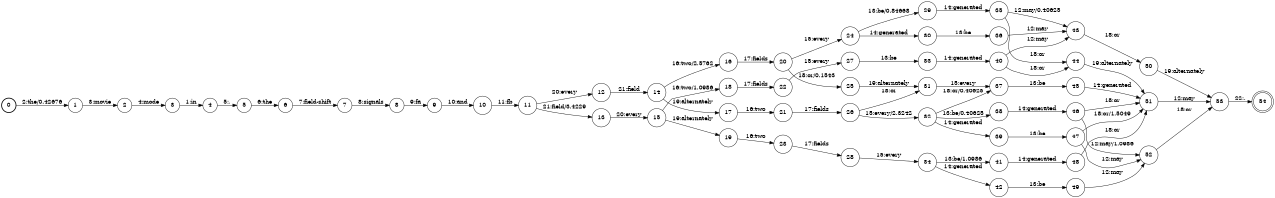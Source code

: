 digraph FST {
rankdir = LR;
size = "8.5,11";
label = "";
center = 1;
orientation = Portrait;
ranksep = "0.4";
nodesep = "0.25";
0 [label = "0", shape = circle, style = bold, fontsize = 14]
	0 -> 1 [label = "2:the/0.42676", fontsize = 14];
1 [label = "1", shape = circle, style = solid, fontsize = 14]
	1 -> 2 [label = "3:movie", fontsize = 14];
2 [label = "2", shape = circle, style = solid, fontsize = 14]
	2 -> 3 [label = "4:mode", fontsize = 14];
3 [label = "3", shape = circle, style = solid, fontsize = 14]
	3 -> 4 [label = "1:in", fontsize = 14];
4 [label = "4", shape = circle, style = solid, fontsize = 14]
	4 -> 5 [label = "5:,", fontsize = 14];
5 [label = "5", shape = circle, style = solid, fontsize = 14]
	5 -> 6 [label = "6:the", fontsize = 14];
6 [label = "6", shape = circle, style = solid, fontsize = 14]
	6 -> 7 [label = "7:field-shift", fontsize = 14];
7 [label = "7", shape = circle, style = solid, fontsize = 14]
	7 -> 8 [label = "8:signals", fontsize = 14];
8 [label = "8", shape = circle, style = solid, fontsize = 14]
	8 -> 9 [label = "9:fa", fontsize = 14];
9 [label = "9", shape = circle, style = solid, fontsize = 14]
	9 -> 10 [label = "10:and", fontsize = 14];
10 [label = "10", shape = circle, style = solid, fontsize = 14]
	10 -> 11 [label = "11:fb", fontsize = 14];
11 [label = "11", shape = circle, style = solid, fontsize = 14]
	11 -> 12 [label = "20:every", fontsize = 14];
	11 -> 13 [label = "21:field/3.4229", fontsize = 14];
12 [label = "12", shape = circle, style = solid, fontsize = 14]
	12 -> 14 [label = "21:field", fontsize = 14];
13 [label = "13", shape = circle, style = solid, fontsize = 14]
	13 -> 15 [label = "20:every", fontsize = 14];
14 [label = "14", shape = circle, style = solid, fontsize = 14]
	14 -> 16 [label = "16:two/2.5762", fontsize = 14];
	14 -> 17 [label = "19:alternately", fontsize = 14];
15 [label = "15", shape = circle, style = solid, fontsize = 14]
	15 -> 18 [label = "16:two/1.0986", fontsize = 14];
	15 -> 19 [label = "19:alternately", fontsize = 14];
16 [label = "16", shape = circle, style = solid, fontsize = 14]
	16 -> 20 [label = "17:fields", fontsize = 14];
17 [label = "17", shape = circle, style = solid, fontsize = 14]
	17 -> 21 [label = "16:two", fontsize = 14];
18 [label = "18", shape = circle, style = solid, fontsize = 14]
	18 -> 22 [label = "17:fields", fontsize = 14];
19 [label = "19", shape = circle, style = solid, fontsize = 14]
	19 -> 23 [label = "16:two", fontsize = 14];
20 [label = "20", shape = circle, style = solid, fontsize = 14]
	20 -> 25 [label = "18:or/0.1543", fontsize = 14];
	20 -> 24 [label = "15:every", fontsize = 14];
21 [label = "21", shape = circle, style = solid, fontsize = 14]
	21 -> 26 [label = "17:fields", fontsize = 14];
22 [label = "22", shape = circle, style = solid, fontsize = 14]
	22 -> 27 [label = "15:every", fontsize = 14];
23 [label = "23", shape = circle, style = solid, fontsize = 14]
	23 -> 28 [label = "17:fields", fontsize = 14];
24 [label = "24", shape = circle, style = solid, fontsize = 14]
	24 -> 29 [label = "13:be/0.84668", fontsize = 14];
	24 -> 30 [label = "14:generated", fontsize = 14];
25 [label = "25", shape = circle, style = solid, fontsize = 14]
	25 -> 31 [label = "19:alternately", fontsize = 14];
26 [label = "26", shape = circle, style = solid, fontsize = 14]
	26 -> 31 [label = "18:or", fontsize = 14];
	26 -> 32 [label = "15:every/2.3242", fontsize = 14];
27 [label = "27", shape = circle, style = solid, fontsize = 14]
	27 -> 33 [label = "13:be", fontsize = 14];
28 [label = "28", shape = circle, style = solid, fontsize = 14]
	28 -> 34 [label = "15:every", fontsize = 14];
29 [label = "29", shape = circle, style = solid, fontsize = 14]
	29 -> 35 [label = "14:generated", fontsize = 14];
30 [label = "30", shape = circle, style = solid, fontsize = 14]
	30 -> 36 [label = "13:be", fontsize = 14];
31 [label = "31", shape = circle, style = solid, fontsize = 14]
	31 -> 37 [label = "15:every", fontsize = 14];
32 [label = "32", shape = circle, style = solid, fontsize = 14]
	32 -> 38 [label = "13:be/0.40625", fontsize = 14];
	32 -> 39 [label = "14:generated", fontsize = 14];
	32 -> 37 [label = "18:or/0.40625", fontsize = 14];
33 [label = "33", shape = circle, style = solid, fontsize = 14]
	33 -> 40 [label = "14:generated", fontsize = 14];
34 [label = "34", shape = circle, style = solid, fontsize = 14]
	34 -> 41 [label = "13:be/1.0986", fontsize = 14];
	34 -> 42 [label = "14:generated", fontsize = 14];
35 [label = "35", shape = circle, style = solid, fontsize = 14]
	35 -> 43 [label = "12:may/0.40625", fontsize = 14];
	35 -> 44 [label = "18:or", fontsize = 14];
36 [label = "36", shape = circle, style = solid, fontsize = 14]
	36 -> 43 [label = "12:may", fontsize = 14];
37 [label = "37", shape = circle, style = solid, fontsize = 14]
	37 -> 45 [label = "13:be", fontsize = 14];
38 [label = "38", shape = circle, style = solid, fontsize = 14]
	38 -> 46 [label = "14:generated", fontsize = 14];
39 [label = "39", shape = circle, style = solid, fontsize = 14]
	39 -> 47 [label = "13:be", fontsize = 14];
40 [label = "40", shape = circle, style = solid, fontsize = 14]
	40 -> 43 [label = "12:may", fontsize = 14];
	40 -> 44 [label = "18:or", fontsize = 14];
41 [label = "41", shape = circle, style = solid, fontsize = 14]
	41 -> 48 [label = "14:generated", fontsize = 14];
42 [label = "42", shape = circle, style = solid, fontsize = 14]
	42 -> 49 [label = "13:be", fontsize = 14];
43 [label = "43", shape = circle, style = solid, fontsize = 14]
	43 -> 50 [label = "18:or", fontsize = 14];
44 [label = "44", shape = circle, style = solid, fontsize = 14]
	44 -> 51 [label = "19:alternately", fontsize = 14];
45 [label = "45", shape = circle, style = solid, fontsize = 14]
	45 -> 51 [label = "14:generated", fontsize = 14];
46 [label = "46", shape = circle, style = solid, fontsize = 14]
	46 -> 52 [label = "12:may/1.0986", fontsize = 14];
	46 -> 51 [label = "18:or", fontsize = 14];
47 [label = "47", shape = circle, style = solid, fontsize = 14]
	47 -> 52 [label = "12:may", fontsize = 14];
	47 -> 51 [label = "18:or/1.5049", fontsize = 14];
48 [label = "48", shape = circle, style = solid, fontsize = 14]
	48 -> 51 [label = "18:or", fontsize = 14];
49 [label = "49", shape = circle, style = solid, fontsize = 14]
	49 -> 52 [label = "12:may", fontsize = 14];
50 [label = "50", shape = circle, style = solid, fontsize = 14]
	50 -> 53 [label = "19:alternately", fontsize = 14];
51 [label = "51", shape = circle, style = solid, fontsize = 14]
	51 -> 53 [label = "12:may", fontsize = 14];
52 [label = "52", shape = circle, style = solid, fontsize = 14]
	52 -> 53 [label = "18:or", fontsize = 14];
53 [label = "53", shape = circle, style = solid, fontsize = 14]
	53 -> 54 [label = "22:.", fontsize = 14];
54 [label = "54", shape = doublecircle, style = solid, fontsize = 14]
}
